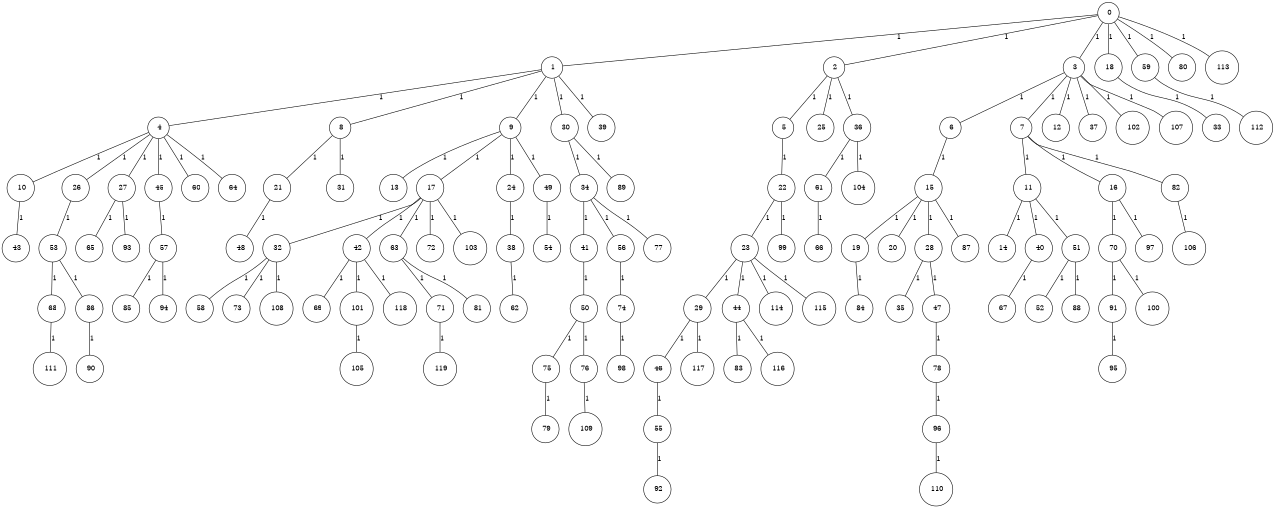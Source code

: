 graph G {
size="8.5,11;"
ratio = "expand;"
fixedsize="true;"
overlap="scale;"
node[shape=circle,width=.12,hight=.12,fontsize=12]
edge[fontsize=12]

0[label=" 0" color=black, pos="0.57442259,1.7228137!"];
1[label=" 1" color=black, pos="0.075422557,2.0089106!"];
2[label=" 2" color=black, pos="1.8892144,0.038661148!"];
3[label=" 3" color=black, pos="1.9936209,2.509144!"];
4[label=" 4" color=black, pos="2.3483308,1.5189932!"];
5[label=" 5" color=black, pos="2.9187219,2.7390479!"];
6[label=" 6" color=black, pos="1.4495783,1.479133!"];
7[label=" 7" color=black, pos="1.3264278,2.7714029!"];
8[label=" 8" color=black, pos="2.5425815,0.21852403!"];
9[label=" 9" color=black, pos="1.5070539,2.8606121!"];
10[label=" 10" color=black, pos="2.3956883,2.8905588!"];
11[label=" 11" color=black, pos="0.43058445,1.5367785!"];
12[label=" 12" color=black, pos="2.2229441,1.7481219!"];
13[label=" 13" color=black, pos="0.34553888,1.5482572!"];
14[label=" 14" color=black, pos="1.9069704,1.5903497!"];
15[label=" 15" color=black, pos="2.5275173,2.1342486!"];
16[label=" 16" color=black, pos="1.8559691,2.6881028!"];
17[label=" 17" color=black, pos="2.5802073,1.7592913!"];
18[label=" 18" color=black, pos="0.44798828,1.3652048!"];
19[label=" 19" color=black, pos="0.049552843,1.657488!"];
20[label=" 20" color=black, pos="2.957755,2.414163!"];
21[label=" 21" color=black, pos="2.8927796,2.098411!"];
22[label=" 22" color=black, pos="1.9898105,1.0331483!"];
23[label=" 23" color=black, pos="0.050513203,0.58742651!"];
24[label=" 24" color=black, pos="0.52016955,1.2695053!"];
25[label=" 25" color=black, pos="0.82424434,1.0762724!"];
26[label=" 26" color=black, pos="2.6786468,1.1508054!"];
27[label=" 27" color=black, pos="1.3434605,0.00069658645!"];
28[label=" 28" color=black, pos="2.2139032,1.6045093!"];
29[label=" 29" color=black, pos="0.37727979,2.9064329!"];
30[label=" 30" color=black, pos="2.391681,1.884418!"];
31[label=" 31" color=black, pos="2.1069781,2.3486765!"];
32[label=" 32" color=black, pos="0.74737384,0.72752445!"];
33[label=" 33" color=black, pos="1.6469785,2.8438508!"];
34[label=" 34" color=black, pos="2.2452741,1.0538249!"];
35[label=" 35" color=black, pos="2.8029495,0.88995013!"];
36[label=" 36" color=black, pos="2.469381,1.1235355!"];
37[label=" 37" color=black, pos="0.19737982,0.21375106!"];
38[label=" 38" color=black, pos="0.96954959,0.031255034!"];
39[label=" 39" color=black, pos="2.5700135,2.7036753!"];
40[label=" 40" color=black, pos="1.9981134,1.8890056!"];
41[label=" 41" color=black, pos="2.2349966,1.9707171!"];
42[label=" 42" color=black, pos="2.7275125,1.0690053!"];
43[label=" 43" color=black, pos="1.0790634,0.54731471!"];
44[label=" 44" color=black, pos="0.45341493,2.3951053!"];
45[label=" 45" color=black, pos="1.7008186,0.23985558!"];
46[label=" 46" color=black, pos="0.70702538,1.7468959!"];
47[label=" 47" color=black, pos="1.6510422,0.59442632!"];
48[label=" 48" color=black, pos="1.881771,0.29424744!"];
49[label=" 49" color=black, pos="0.21628827,1.5970383!"];
50[label=" 50" color=black, pos="1.2895066,1.4742628!"];
51[label=" 51" color=black, pos="0.62499908,0.91701451!"];
52[label=" 52" color=black, pos="2.6924278,1.7292088!"];
53[label=" 53" color=black, pos="2.9209761,2.0636146!"];
54[label=" 54" color=black, pos="0.24017496,1.9050404!"];
55[label=" 55" color=black, pos="1.2610817,2.5403727!"];
56[label=" 56" color=black, pos="2.9828986,0.25962026!"];
57[label=" 57" color=black, pos="0.099584697,0.14298773!"];
58[label=" 58" color=black, pos="0.52270217,0.75766134!"];
59[label=" 59" color=black, pos="1.6388281,2.2261153!"];
60[label=" 60" color=black, pos="2.9867956,1.7245023!"];
61[label=" 61" color=black, pos="0.92438836,2.5357732!"];
62[label=" 62" color=black, pos="2.5986274,0.055780436!"];
63[label=" 63" color=black, pos="0.9402804,2.0025618!"];
64[label=" 64" color=black, pos="2.4307732,1.122366!"];
65[label=" 65" color=black, pos="2.1188406,2.9194492!"];
66[label=" 66" color=black, pos="1.8826042,2.789244!"];
67[label=" 67" color=black, pos="1.3517864,2.8526883!"];
68[label=" 68" color=black, pos="0.9706833,2.2463537!"];
69[label=" 69" color=black, pos="0.36530745,0.059634982!"];
70[label=" 70" color=black, pos="0.22294064,0.82364398!"];
71[label=" 71" color=black, pos="2.7115685,2.0864001!"];
72[label=" 72" color=black, pos="0.088387819,0.67269964!"];
73[label=" 73" color=black, pos="2.4741197,0.8487712!"];
74[label=" 74" color=black, pos="1.2692594,0.87815633!"];
75[label=" 75" color=black, pos="2.6533745,1.9596278!"];
76[label=" 76" color=black, pos="2.3080351,2.5191295!"];
77[label=" 77" color=black, pos="0.9881085,2.6372774!"];
78[label=" 78" color=black, pos="1.6941799,2.3742702!"];
79[label=" 79" color=black, pos="2.2871272,1.5480901!"];
80[label=" 80" color=black, pos="2.6694363,2.5827434!"];
81[label=" 81" color=black, pos="0.81293859,1.50028!"];
82[label=" 82" color=black, pos="0.069529855,1.7032437!"];
83[label=" 83" color=black, pos="2.1092809,1.3469622!"];
84[label=" 84" color=black, pos="2.868853,2.0906586!"];
85[label=" 85" color=black, pos="2.4448561,2.0680106!"];
86[label=" 86" color=black, pos="1.1888575,0.5447843!"];
87[label=" 87" color=black, pos="0.90295106,0.85149967!"];
88[label=" 88" color=black, pos="1.3136642,2.7159433!"];
89[label=" 89" color=black, pos="1.8657577,0.20880071!"];
90[label=" 90" color=black, pos="2.5946596,2.6581919!"];
91[label=" 91" color=black, pos="2.5749159,1.1212565!"];
92[label=" 92" color=black, pos="2.8712457,0.30073045!"];
93[label=" 93" color=black, pos="1.9398511,1.4551377!"];
94[label=" 94" color=black, pos="1.8110219,1.6046933!"];
95[label=" 95" color=black, pos="1.0927964,2.2863603!"];
96[label=" 96" color=black, pos="1.890436,2.5330633!"];
97[label=" 97" color=black, pos="2.2185269,0.69148135!"];
98[label=" 98" color=black, pos="1.6539084,2.517127!"];
99[label=" 99" color=black, pos="1.3548274,0.6725933!"];
100[label=" 100" color=black, pos="2.8502986,1.5421749!"];
101[label=" 101" color=black, pos="0.34206484,0.91885838!"];
102[label=" 102" color=black, pos="2.9972345,1.8670597!"];
103[label=" 103" color=black, pos="2.9797446,0.49649142!"];
104[label=" 104" color=black, pos="0.15572363,2.6263744!"];
105[label=" 105" color=black, pos="2.7714187,2.1874371!"];
106[label=" 106" color=black, pos="1.667529,2.6541515!"];
107[label=" 107" color=black, pos="2.3429477,0.24842948!"];
108[label=" 108" color=black, pos="2.3000685,2.9833961!"];
109[label=" 109" color=black, pos="1.7879169,2.7952201!"];
110[label=" 110" color=black, pos="1.4258062,2.8751823!"];
111[label=" 111" color=black, pos="1.8156998,1.2757313!"];
112[label=" 112" color=black, pos="1.4012284,1.345674!"];
113[label=" 113" color=black, pos="0.21996141,2.5979742!"];
114[label=" 114" color=black, pos="2.2376753,0.9098468!"];
115[label=" 115" color=black, pos="1.5788704,2.7738694!"];
116[label=" 116" color=black, pos="2.9488806,2.5210723!"];
117[label=" 117" color=black, pos="2.65952,1.5219489!"];
118[label=" 118" color=black, pos="0.97857214,2.4908769!"];
119[label=" 119" color=black, pos="2.7688049,1.7656953!"];
0--1[label="1"]
0--2[label="1"]
0--3[label="1"]
0--18[label="1"]
0--59[label="1"]
0--80[label="1"]
0--113[label="1"]
1--4[label="1"]
1--8[label="1"]
1--9[label="1"]
1--30[label="1"]
1--39[label="1"]
2--5[label="1"]
2--25[label="1"]
2--36[label="1"]
3--6[label="1"]
3--7[label="1"]
3--12[label="1"]
3--37[label="1"]
3--102[label="1"]
3--107[label="1"]
4--10[label="1"]
4--26[label="1"]
4--27[label="1"]
4--45[label="1"]
4--60[label="1"]
4--64[label="1"]
5--22[label="1"]
6--15[label="1"]
7--11[label="1"]
7--16[label="1"]
7--82[label="1"]
8--21[label="1"]
8--31[label="1"]
9--13[label="1"]
9--17[label="1"]
9--24[label="1"]
9--49[label="1"]
10--43[label="1"]
11--14[label="1"]
11--40[label="1"]
11--51[label="1"]
15--19[label="1"]
15--20[label="1"]
15--28[label="1"]
15--87[label="1"]
16--70[label="1"]
16--97[label="1"]
17--32[label="1"]
17--42[label="1"]
17--63[label="1"]
17--72[label="1"]
17--103[label="1"]
18--33[label="1"]
19--84[label="1"]
21--48[label="1"]
22--23[label="1"]
22--99[label="1"]
23--29[label="1"]
23--44[label="1"]
23--114[label="1"]
23--115[label="1"]
24--38[label="1"]
26--53[label="1"]
27--65[label="1"]
27--93[label="1"]
28--35[label="1"]
28--47[label="1"]
29--46[label="1"]
29--117[label="1"]
30--34[label="1"]
30--89[label="1"]
32--58[label="1"]
32--73[label="1"]
32--108[label="1"]
34--41[label="1"]
34--56[label="1"]
34--77[label="1"]
36--61[label="1"]
36--104[label="1"]
38--62[label="1"]
40--67[label="1"]
41--50[label="1"]
42--69[label="1"]
42--101[label="1"]
42--118[label="1"]
44--83[label="1"]
44--116[label="1"]
45--57[label="1"]
46--55[label="1"]
47--78[label="1"]
49--54[label="1"]
50--75[label="1"]
50--76[label="1"]
51--52[label="1"]
51--88[label="1"]
53--68[label="1"]
53--86[label="1"]
55--92[label="1"]
56--74[label="1"]
57--85[label="1"]
57--94[label="1"]
59--112[label="1"]
61--66[label="1"]
63--71[label="1"]
63--81[label="1"]
68--111[label="1"]
70--91[label="1"]
70--100[label="1"]
71--119[label="1"]
74--98[label="1"]
75--79[label="1"]
76--109[label="1"]
78--96[label="1"]
82--106[label="1"]
86--90[label="1"]
91--95[label="1"]
96--110[label="1"]
101--105[label="1"]

}
